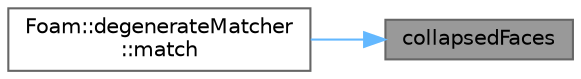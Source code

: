 digraph "collapsedFaces"
{
 // LATEX_PDF_SIZE
  bgcolor="transparent";
  edge [fontname=Helvetica,fontsize=10,labelfontname=Helvetica,labelfontsize=10];
  node [fontname=Helvetica,fontsize=10,shape=box,height=0.2,width=0.4];
  rankdir="RL";
  Node1 [id="Node000001",label="collapsedFaces",height=0.2,width=0.4,color="gray40", fillcolor="grey60", style="filled", fontcolor="black",tooltip=" "];
  Node1 -> Node2 [id="edge1_Node000001_Node000002",dir="back",color="steelblue1",style="solid",tooltip=" "];
  Node2 [id="Node000002",label="Foam::degenerateMatcher\l::match",height=0.2,width=0.4,color="grey40", fillcolor="white", style="filled",URL="$classFoam_1_1degenerateMatcher.html#a9ef91ca8ecd74bce100a69a37c0c2925",tooltip=" "];
}
